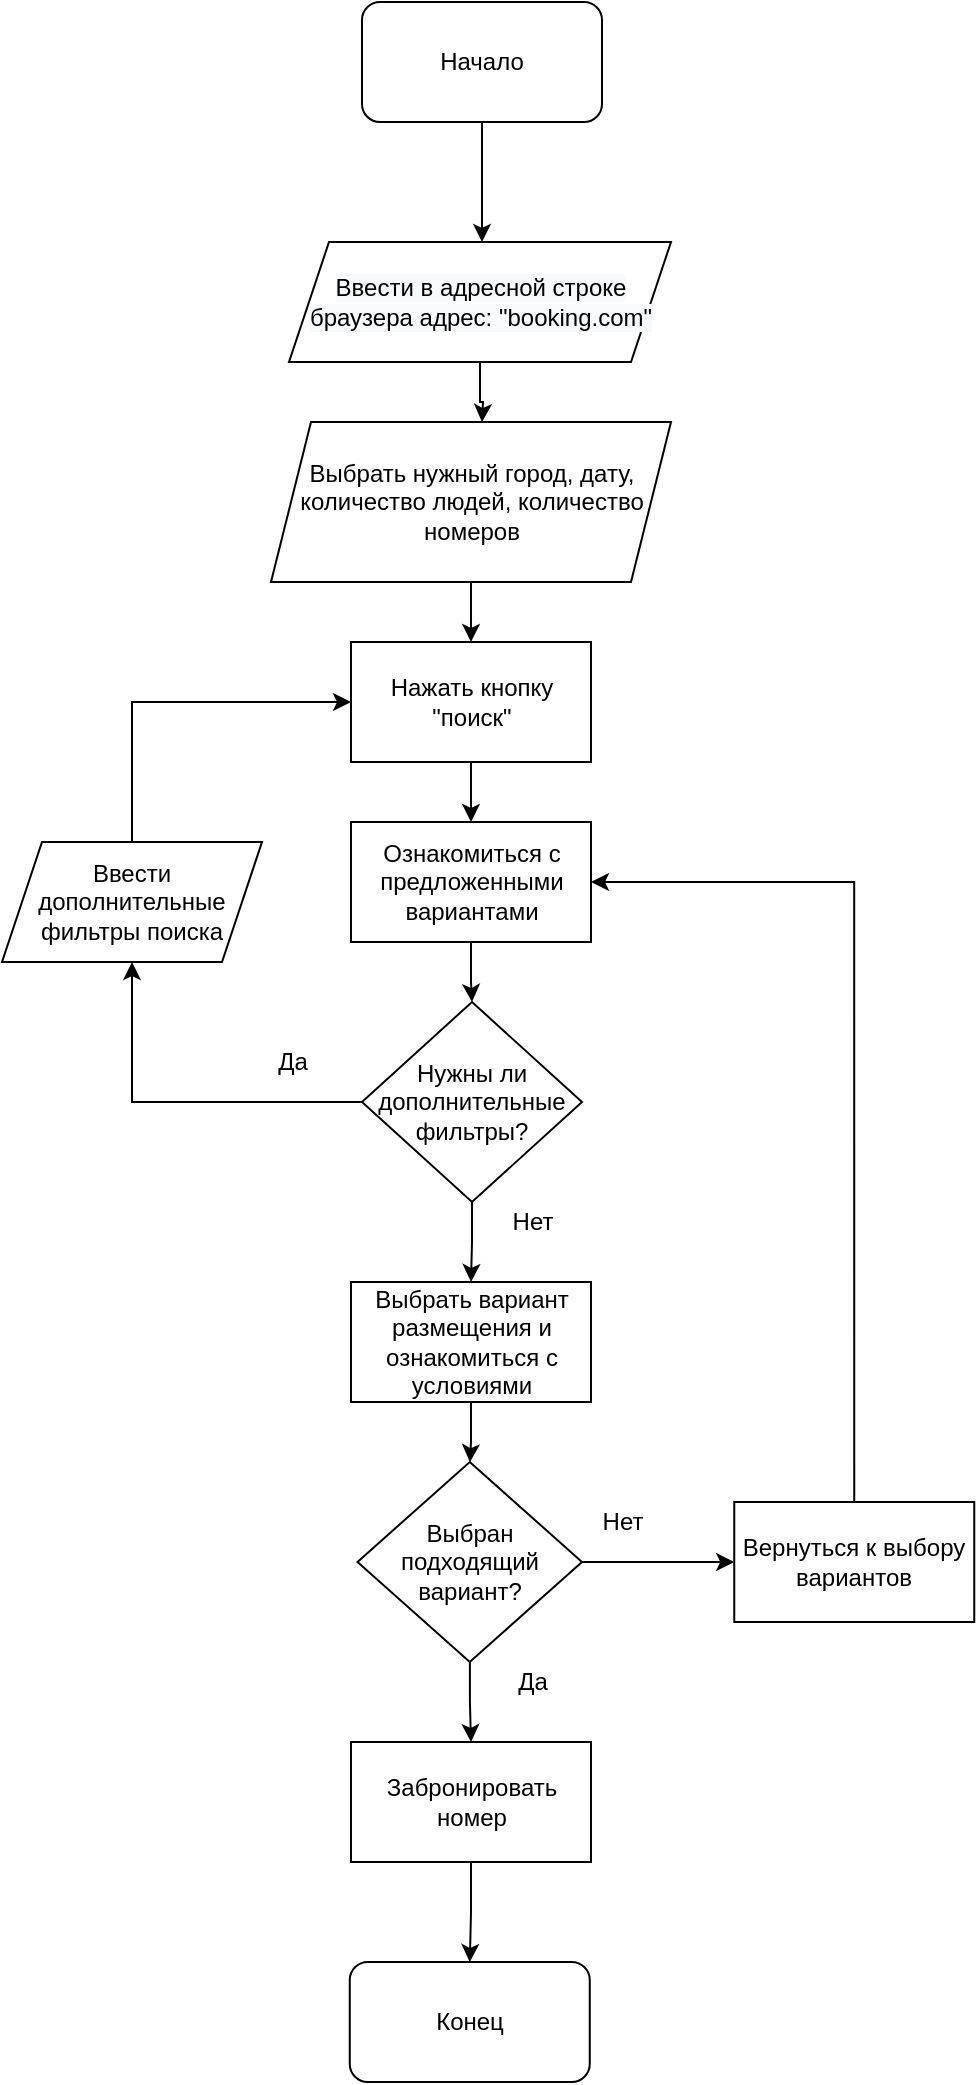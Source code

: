 <mxfile version="15.4.1" type="device"><diagram id="u6Bns93ukaH5smlhjv5B" name="Page-1"><mxGraphModel dx="1626" dy="935" grid="1" gridSize="10" guides="1" tooltips="1" connect="1" arrows="1" fold="1" page="1" pageScale="1" pageWidth="827" pageHeight="1169" math="0" shadow="0"><root><mxCell id="0"/><mxCell id="1" parent="0"/><mxCell id="V0vZ91l2PqsWPX28Rdo6-3" style="edgeStyle=orthogonalEdgeStyle;rounded=0;orthogonalLoop=1;jettySize=auto;html=1;exitX=0.5;exitY=1;exitDx=0;exitDy=0;entryX=0.5;entryY=0;entryDx=0;entryDy=0;" edge="1" parent="1" source="V0vZ91l2PqsWPX28Rdo6-1"><mxGeometry relative="1" as="geometry"><mxPoint x="410" y="150" as="targetPoint"/></mxGeometry></mxCell><mxCell id="V0vZ91l2PqsWPX28Rdo6-1" value="Начало" style="rounded=1;whiteSpace=wrap;html=1;" vertex="1" parent="1"><mxGeometry x="350" y="30" width="120" height="60" as="geometry"/></mxCell><mxCell id="V0vZ91l2PqsWPX28Rdo6-6" value="" style="edgeStyle=orthogonalEdgeStyle;rounded=0;orthogonalLoop=1;jettySize=auto;html=1;" edge="1" parent="1" source="V0vZ91l2PqsWPX28Rdo6-5"><mxGeometry relative="1" as="geometry"><mxPoint x="410" y="240" as="targetPoint"/></mxGeometry></mxCell><mxCell id="V0vZ91l2PqsWPX28Rdo6-5" value="&#10;&#10;&lt;span style=&quot;color: rgb(0, 0, 0); font-size: 12px; font-style: normal; font-weight: 400; letter-spacing: normal; text-align: center; text-indent: 0px; text-transform: none; word-spacing: 0px; font-family: helvetica; background-color: rgb(248, 249, 250); display: inline; float: none;&quot;&gt;Ввести в адресной строке браузера адрес: &quot;booking.com&quot;&lt;/span&gt;&lt;br style=&quot;color: rgb(0, 0, 0); font-family: helvetica; font-size: 12px; font-style: normal; font-weight: 400; letter-spacing: normal; text-align: center; text-indent: 0px; text-transform: none; word-spacing: 0px; background-color: rgb(248, 249, 250);&quot;&gt;&#10;&#10;" style="shape=parallelogram;perimeter=parallelogramPerimeter;whiteSpace=wrap;html=1;fixedSize=1;" vertex="1" parent="1"><mxGeometry x="313.5" y="150" width="191" height="60" as="geometry"/></mxCell><mxCell id="V0vZ91l2PqsWPX28Rdo6-24" value="" style="edgeStyle=orthogonalEdgeStyle;rounded=0;orthogonalLoop=1;jettySize=auto;html=1;" edge="1" parent="1" source="V0vZ91l2PqsWPX28Rdo6-7" target="V0vZ91l2PqsWPX28Rdo6-22"><mxGeometry relative="1" as="geometry"/></mxCell><mxCell id="V0vZ91l2PqsWPX28Rdo6-25" style="edgeStyle=orthogonalEdgeStyle;rounded=0;orthogonalLoop=1;jettySize=auto;html=1;exitX=0;exitY=0.5;exitDx=0;exitDy=0;entryX=0.5;entryY=1;entryDx=0;entryDy=0;" edge="1" parent="1" source="V0vZ91l2PqsWPX28Rdo6-7" target="V0vZ91l2PqsWPX28Rdo6-11"><mxGeometry relative="1" as="geometry"/></mxCell><mxCell id="V0vZ91l2PqsWPX28Rdo6-7" value="Нужны ли дополнительные фильтры?" style="rhombus;whiteSpace=wrap;html=1;" vertex="1" parent="1"><mxGeometry x="350" y="530" width="110" height="100" as="geometry"/></mxCell><mxCell id="V0vZ91l2PqsWPX28Rdo6-21" style="edgeStyle=orthogonalEdgeStyle;rounded=0;orthogonalLoop=1;jettySize=auto;html=1;exitX=0.5;exitY=0;exitDx=0;exitDy=0;entryX=0;entryY=0.5;entryDx=0;entryDy=0;" edge="1" parent="1" source="V0vZ91l2PqsWPX28Rdo6-11" target="V0vZ91l2PqsWPX28Rdo6-18"><mxGeometry relative="1" as="geometry"/></mxCell><mxCell id="V0vZ91l2PqsWPX28Rdo6-11" value="Ввести дополнительные фильтры поиска" style="shape=parallelogram;perimeter=parallelogramPerimeter;whiteSpace=wrap;html=1;fixedSize=1;" vertex="1" parent="1"><mxGeometry x="170" y="450" width="130" height="60" as="geometry"/></mxCell><mxCell id="V0vZ91l2PqsWPX28Rdo6-19" value="" style="edgeStyle=orthogonalEdgeStyle;rounded=0;orthogonalLoop=1;jettySize=auto;html=1;" edge="1" parent="1" source="V0vZ91l2PqsWPX28Rdo6-12" target="V0vZ91l2PqsWPX28Rdo6-18"><mxGeometry relative="1" as="geometry"/></mxCell><mxCell id="V0vZ91l2PqsWPX28Rdo6-12" value="&lt;span&gt;Выбрать нужный город, дату, количество людей, количество номеров&lt;/span&gt;" style="shape=parallelogram;perimeter=parallelogramPerimeter;whiteSpace=wrap;html=1;fixedSize=1;" vertex="1" parent="1"><mxGeometry x="304.5" y="240" width="200" height="80" as="geometry"/></mxCell><mxCell id="V0vZ91l2PqsWPX28Rdo6-13" value="Да" style="text;html=1;align=center;verticalAlign=middle;resizable=0;points=[];autosize=1;strokeColor=none;fillColor=none;" vertex="1" parent="1"><mxGeometry x="300" y="550" width="30" height="20" as="geometry"/></mxCell><mxCell id="V0vZ91l2PqsWPX28Rdo6-26" value="" style="edgeStyle=orthogonalEdgeStyle;rounded=0;orthogonalLoop=1;jettySize=auto;html=1;" edge="1" parent="1" source="V0vZ91l2PqsWPX28Rdo6-14" target="V0vZ91l2PqsWPX28Rdo6-7"><mxGeometry relative="1" as="geometry"/></mxCell><mxCell id="V0vZ91l2PqsWPX28Rdo6-14" value="Ознакомиться с предложенными вариантами" style="whiteSpace=wrap;html=1;" vertex="1" parent="1"><mxGeometry x="344.5" y="440" width="120" height="60" as="geometry"/></mxCell><mxCell id="V0vZ91l2PqsWPX28Rdo6-16" value="Нет" style="text;html=1;align=center;verticalAlign=middle;resizable=0;points=[];autosize=1;strokeColor=none;fillColor=none;" vertex="1" parent="1"><mxGeometry x="414.5" y="630" width="40" height="20" as="geometry"/></mxCell><mxCell id="V0vZ91l2PqsWPX28Rdo6-27" value="" style="edgeStyle=orthogonalEdgeStyle;rounded=0;orthogonalLoop=1;jettySize=auto;html=1;" edge="1" parent="1" source="V0vZ91l2PqsWPX28Rdo6-18" target="V0vZ91l2PqsWPX28Rdo6-14"><mxGeometry relative="1" as="geometry"/></mxCell><mxCell id="V0vZ91l2PqsWPX28Rdo6-18" value="Нажать кнопку &quot;поиск&quot;" style="rounded=0;whiteSpace=wrap;html=1;" vertex="1" parent="1"><mxGeometry x="344.5" y="350" width="120" height="60" as="geometry"/></mxCell><mxCell id="V0vZ91l2PqsWPX28Rdo6-29" value="" style="edgeStyle=orthogonalEdgeStyle;rounded=0;orthogonalLoop=1;jettySize=auto;html=1;" edge="1" parent="1" source="V0vZ91l2PqsWPX28Rdo6-22" target="V0vZ91l2PqsWPX28Rdo6-28"><mxGeometry relative="1" as="geometry"/></mxCell><mxCell id="V0vZ91l2PqsWPX28Rdo6-22" value="Выбрать вариант размещения и ознакомиться с условиями" style="rounded=0;whiteSpace=wrap;html=1;" vertex="1" parent="1"><mxGeometry x="344.5" y="670" width="120" height="60" as="geometry"/></mxCell><mxCell id="V0vZ91l2PqsWPX28Rdo6-31" value="" style="edgeStyle=orthogonalEdgeStyle;rounded=0;orthogonalLoop=1;jettySize=auto;html=1;" edge="1" parent="1" source="V0vZ91l2PqsWPX28Rdo6-28" target="V0vZ91l2PqsWPX28Rdo6-30"><mxGeometry relative="1" as="geometry"/></mxCell><mxCell id="V0vZ91l2PqsWPX28Rdo6-36" value="" style="edgeStyle=orthogonalEdgeStyle;rounded=0;orthogonalLoop=1;jettySize=auto;html=1;" edge="1" parent="1" source="V0vZ91l2PqsWPX28Rdo6-28" target="V0vZ91l2PqsWPX28Rdo6-35"><mxGeometry relative="1" as="geometry"/></mxCell><mxCell id="V0vZ91l2PqsWPX28Rdo6-28" value="Выбран подходящий вариант?" style="rhombus;whiteSpace=wrap;html=1;rounded=0;" vertex="1" parent="1"><mxGeometry x="347.75" y="760" width="112.25" height="100" as="geometry"/></mxCell><mxCell id="V0vZ91l2PqsWPX28Rdo6-39" style="edgeStyle=orthogonalEdgeStyle;rounded=0;orthogonalLoop=1;jettySize=auto;html=1;exitX=0.5;exitY=1;exitDx=0;exitDy=0;" edge="1" parent="1" source="V0vZ91l2PqsWPX28Rdo6-30" target="V0vZ91l2PqsWPX28Rdo6-38"><mxGeometry relative="1" as="geometry"/></mxCell><mxCell id="V0vZ91l2PqsWPX28Rdo6-30" value="Забронировать номер" style="whiteSpace=wrap;html=1;rounded=0;" vertex="1" parent="1"><mxGeometry x="344.5" y="900" width="120" height="60" as="geometry"/></mxCell><mxCell id="V0vZ91l2PqsWPX28Rdo6-32" value="Да" style="text;html=1;align=center;verticalAlign=middle;resizable=0;points=[];autosize=1;strokeColor=none;fillColor=none;" vertex="1" parent="1"><mxGeometry x="419.5" y="860" width="30" height="20" as="geometry"/></mxCell><mxCell id="V0vZ91l2PqsWPX28Rdo6-34" value="Нет" style="text;html=1;align=center;verticalAlign=middle;resizable=0;points=[];autosize=1;strokeColor=none;fillColor=none;" vertex="1" parent="1"><mxGeometry x="460" y="780" width="40" height="20" as="geometry"/></mxCell><mxCell id="V0vZ91l2PqsWPX28Rdo6-37" style="edgeStyle=orthogonalEdgeStyle;rounded=0;orthogonalLoop=1;jettySize=auto;html=1;exitX=0.5;exitY=0;exitDx=0;exitDy=0;entryX=1;entryY=0.5;entryDx=0;entryDy=0;" edge="1" parent="1" source="V0vZ91l2PqsWPX28Rdo6-35" target="V0vZ91l2PqsWPX28Rdo6-14"><mxGeometry relative="1" as="geometry"/></mxCell><mxCell id="V0vZ91l2PqsWPX28Rdo6-35" value="Вернуться к выбору вариантов" style="whiteSpace=wrap;html=1;rounded=0;" vertex="1" parent="1"><mxGeometry x="536.125" y="780" width="120" height="60" as="geometry"/></mxCell><mxCell id="V0vZ91l2PqsWPX28Rdo6-38" value="Конец" style="rounded=1;whiteSpace=wrap;html=1;" vertex="1" parent="1"><mxGeometry x="343.88" y="1010" width="120" height="60" as="geometry"/></mxCell></root></mxGraphModel></diagram></mxfile>